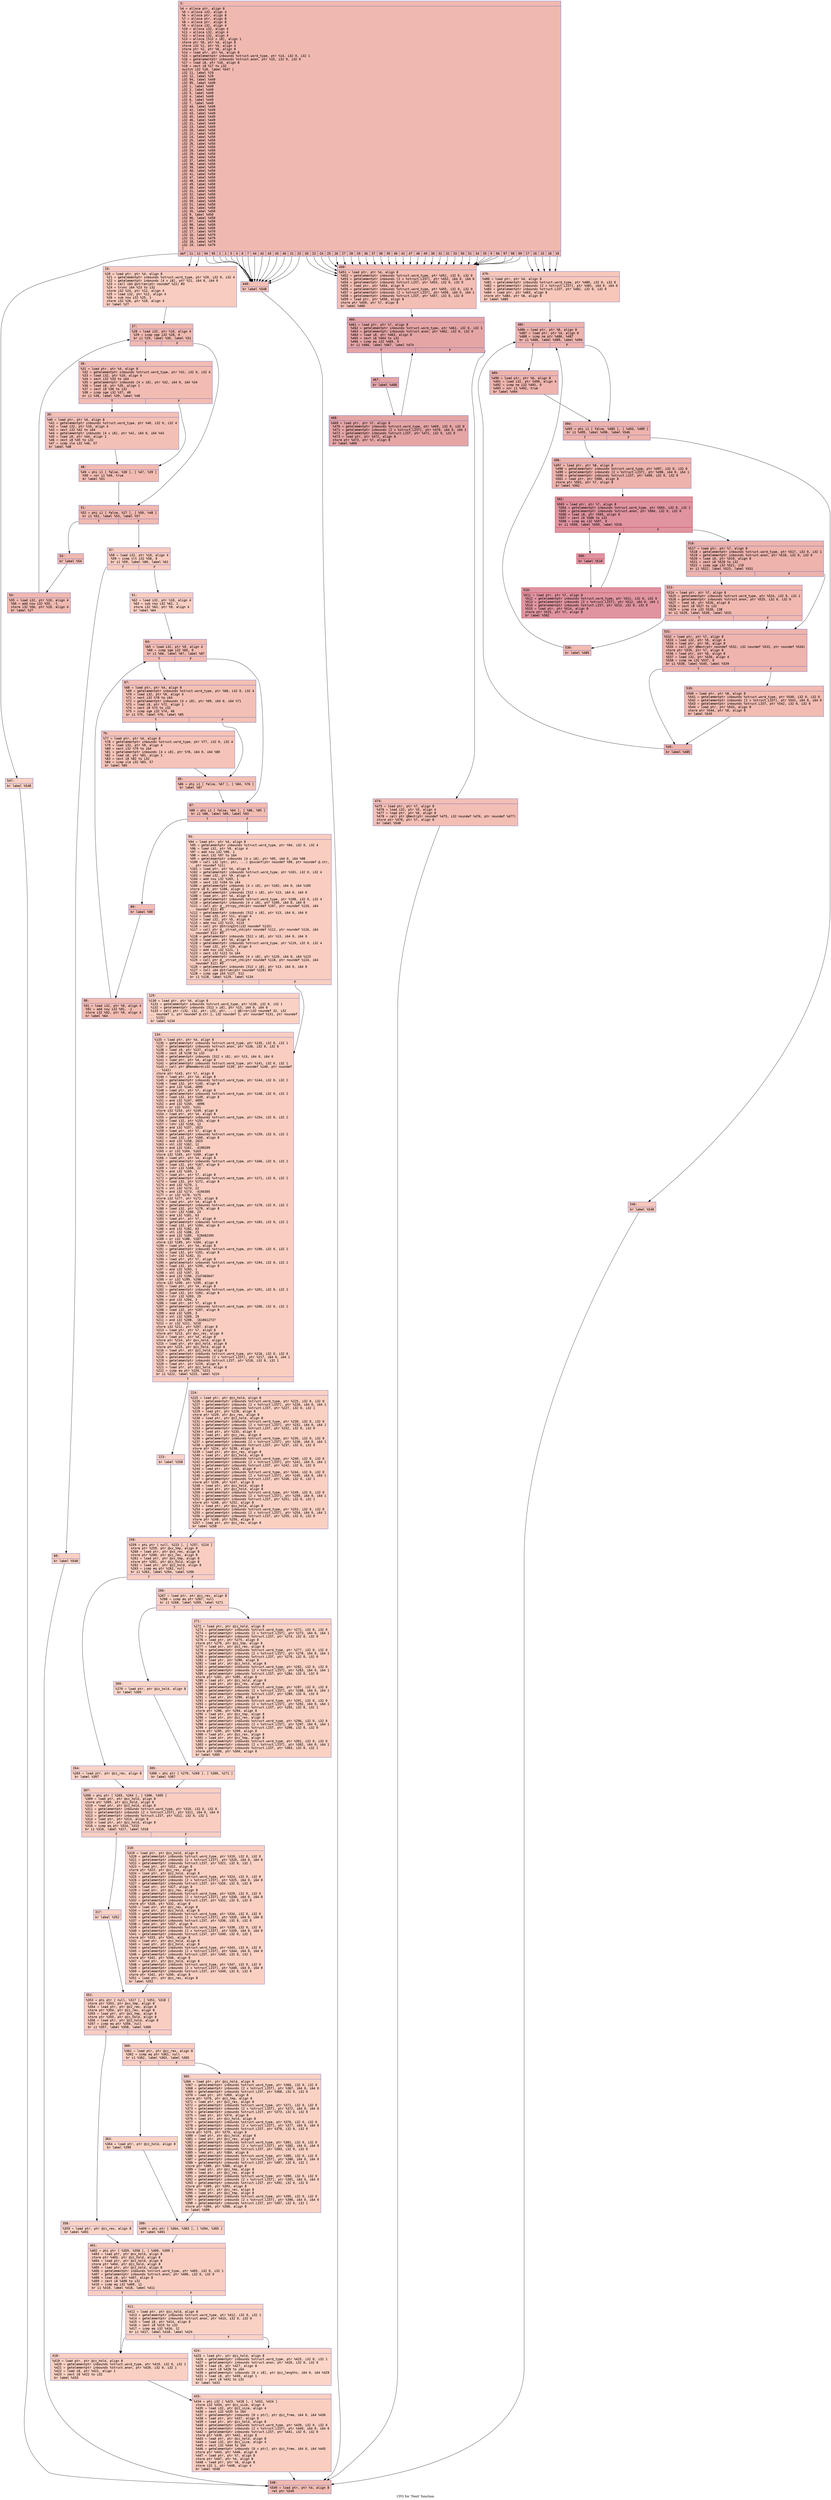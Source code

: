 digraph "CFG for 'Next' function" {
	label="CFG for 'Next' function";

	Node0x6000011000a0 [shape=record,color="#3d50c3ff", style=filled, fillcolor="#de614d70" fontname="Courier",label="{3:\l|  %4 = alloca ptr, align 8\l  %5 = alloca i32, align 4\l  %6 = alloca ptr, align 8\l  %7 = alloca ptr, align 8\l  %8 = alloca ptr, align 8\l  %9 = alloca i32, align 4\l  %10 = alloca i32, align 4\l  %11 = alloca i32, align 4\l  %12 = alloca i32, align 4\l  %13 = alloca [512 x i8], align 1\l  store ptr %0, ptr %4, align 8\l  store i32 %1, ptr %5, align 4\l  store ptr %2, ptr %6, align 8\l  %14 = load ptr, ptr %4, align 8\l  %15 = getelementptr inbounds %struct.word_type, ptr %14, i32 0, i32 1\l  %16 = getelementptr inbounds %struct.anon, ptr %15, i32 0, i32 0\l  %17 = load i8, ptr %16, align 8\l  %18 = zext i8 %17 to i32\l  switch i32 %18, label %547 [\l    i32 11, label %19\l    i32 12, label %19\l    i32 94, label %449\l    i32 95, label %449\l    i32 1, label %449\l    i32 2, label %449\l    i32 5, label %449\l    i32 4, label %449\l    i32 6, label %449\l    i32 7, label %449\l    i32 44, label %449\l    i32 42, label %449\l    i32 43, label %449\l    i32 45, label %449\l    i32 46, label %449\l    i32 21, label %449\l    i32 23, label %449\l    i32 20, label %450\l    i32 22, label %450\l    i32 24, label %450\l    i32 25, label %450\l    i32 26, label %450\l    i32 27, label %450\l    i32 28, label %450\l    i32 29, label %450\l    i32 36, label %450\l    i32 37, label %450\l    i32 38, label %450\l    i32 39, label %450\l    i32 40, label %450\l    i32 41, label %450\l    i32 47, label %450\l    i32 48, label %450\l    i32 49, label %450\l    i32 30, label %450\l    i32 31, label %450\l    i32 32, label %450\l    i32 33, label %450\l    i32 50, label %450\l    i32 51, label %450\l    i32 34, label %450\l    i32 35, label %450\l    i32 9, label %450\l    i32 96, label %450\l    i32 97, label %450\l    i32 98, label %450\l    i32 99, label %450\l    i32 17, label %479\l    i32 16, label %479\l    i32 15, label %479\l    i32 18, label %479\l    i32 19, label %479\l  ]\l|{<s0>def|<s1>11|<s2>12|<s3>94|<s4>95|<s5>1|<s6>2|<s7>5|<s8>4|<s9>6|<s10>7|<s11>44|<s12>42|<s13>43|<s14>45|<s15>46|<s16>21|<s17>23|<s18>20|<s19>22|<s20>24|<s21>25|<s22>26|<s23>27|<s24>28|<s25>29|<s26>36|<s27>37|<s28>38|<s29>39|<s30>40|<s31>41|<s32>47|<s33>48|<s34>49|<s35>30|<s36>31|<s37>32|<s38>33|<s39>50|<s40>51|<s41>34|<s42>35|<s43>9|<s44>96|<s45>97|<s46>98|<s47>99|<s48>17|<s49>16|<s50>15|<s51>18|<s52>19}}"];
	Node0x6000011000a0:s0 -> Node0x6000011014f0[tooltip="3 -> 547\nProbability 1.89%" ];
	Node0x6000011000a0:s1 -> Node0x6000011000f0[tooltip="3 -> 19\nProbability 3.77%" ];
	Node0x6000011000a0:s2 -> Node0x6000011000f0[tooltip="3 -> 19\nProbability 3.77%" ];
	Node0x6000011000a0:s3 -> Node0x600001100e60[tooltip="3 -> 449\nProbability 28.30%" ];
	Node0x6000011000a0:s4 -> Node0x600001100e60[tooltip="3 -> 449\nProbability 28.30%" ];
	Node0x6000011000a0:s5 -> Node0x600001100e60[tooltip="3 -> 449\nProbability 28.30%" ];
	Node0x6000011000a0:s6 -> Node0x600001100e60[tooltip="3 -> 449\nProbability 28.30%" ];
	Node0x6000011000a0:s7 -> Node0x600001100e60[tooltip="3 -> 449\nProbability 28.30%" ];
	Node0x6000011000a0:s8 -> Node0x600001100e60[tooltip="3 -> 449\nProbability 28.30%" ];
	Node0x6000011000a0:s9 -> Node0x600001100e60[tooltip="3 -> 449\nProbability 28.30%" ];
	Node0x6000011000a0:s10 -> Node0x600001100e60[tooltip="3 -> 449\nProbability 28.30%" ];
	Node0x6000011000a0:s11 -> Node0x600001100e60[tooltip="3 -> 449\nProbability 28.30%" ];
	Node0x6000011000a0:s12 -> Node0x600001100e60[tooltip="3 -> 449\nProbability 28.30%" ];
	Node0x6000011000a0:s13 -> Node0x600001100e60[tooltip="3 -> 449\nProbability 28.30%" ];
	Node0x6000011000a0:s14 -> Node0x600001100e60[tooltip="3 -> 449\nProbability 28.30%" ];
	Node0x6000011000a0:s15 -> Node0x600001100e60[tooltip="3 -> 449\nProbability 28.30%" ];
	Node0x6000011000a0:s16 -> Node0x600001100e60[tooltip="3 -> 449\nProbability 28.30%" ];
	Node0x6000011000a0:s17 -> Node0x600001100e60[tooltip="3 -> 449\nProbability 28.30%" ];
	Node0x6000011000a0:s18 -> Node0x600001100eb0[tooltip="3 -> 450\nProbability 56.60%" ];
	Node0x6000011000a0:s19 -> Node0x600001100eb0[tooltip="3 -> 450\nProbability 56.60%" ];
	Node0x6000011000a0:s20 -> Node0x600001100eb0[tooltip="3 -> 450\nProbability 56.60%" ];
	Node0x6000011000a0:s21 -> Node0x600001100eb0[tooltip="3 -> 450\nProbability 56.60%" ];
	Node0x6000011000a0:s22 -> Node0x600001100eb0[tooltip="3 -> 450\nProbability 56.60%" ];
	Node0x6000011000a0:s23 -> Node0x600001100eb0[tooltip="3 -> 450\nProbability 56.60%" ];
	Node0x6000011000a0:s24 -> Node0x600001100eb0[tooltip="3 -> 450\nProbability 56.60%" ];
	Node0x6000011000a0:s25 -> Node0x600001100eb0[tooltip="3 -> 450\nProbability 56.60%" ];
	Node0x6000011000a0:s26 -> Node0x600001100eb0[tooltip="3 -> 450\nProbability 56.60%" ];
	Node0x6000011000a0:s27 -> Node0x600001100eb0[tooltip="3 -> 450\nProbability 56.60%" ];
	Node0x6000011000a0:s28 -> Node0x600001100eb0[tooltip="3 -> 450\nProbability 56.60%" ];
	Node0x6000011000a0:s29 -> Node0x600001100eb0[tooltip="3 -> 450\nProbability 56.60%" ];
	Node0x6000011000a0:s30 -> Node0x600001100eb0[tooltip="3 -> 450\nProbability 56.60%" ];
	Node0x6000011000a0:s31 -> Node0x600001100eb0[tooltip="3 -> 450\nProbability 56.60%" ];
	Node0x6000011000a0:s32 -> Node0x600001100eb0[tooltip="3 -> 450\nProbability 56.60%" ];
	Node0x6000011000a0:s33 -> Node0x600001100eb0[tooltip="3 -> 450\nProbability 56.60%" ];
	Node0x6000011000a0:s34 -> Node0x600001100eb0[tooltip="3 -> 450\nProbability 56.60%" ];
	Node0x6000011000a0:s35 -> Node0x600001100eb0[tooltip="3 -> 450\nProbability 56.60%" ];
	Node0x6000011000a0:s36 -> Node0x600001100eb0[tooltip="3 -> 450\nProbability 56.60%" ];
	Node0x6000011000a0:s37 -> Node0x600001100eb0[tooltip="3 -> 450\nProbability 56.60%" ];
	Node0x6000011000a0:s38 -> Node0x600001100eb0[tooltip="3 -> 450\nProbability 56.60%" ];
	Node0x6000011000a0:s39 -> Node0x600001100eb0[tooltip="3 -> 450\nProbability 56.60%" ];
	Node0x6000011000a0:s40 -> Node0x600001100eb0[tooltip="3 -> 450\nProbability 56.60%" ];
	Node0x6000011000a0:s41 -> Node0x600001100eb0[tooltip="3 -> 450\nProbability 56.60%" ];
	Node0x6000011000a0:s42 -> Node0x600001100eb0[tooltip="3 -> 450\nProbability 56.60%" ];
	Node0x6000011000a0:s43 -> Node0x600001100eb0[tooltip="3 -> 450\nProbability 56.60%" ];
	Node0x6000011000a0:s44 -> Node0x600001100eb0[tooltip="3 -> 450\nProbability 56.60%" ];
	Node0x6000011000a0:s45 -> Node0x600001100eb0[tooltip="3 -> 450\nProbability 56.60%" ];
	Node0x6000011000a0:s46 -> Node0x600001100eb0[tooltip="3 -> 450\nProbability 56.60%" ];
	Node0x6000011000a0:s47 -> Node0x600001100eb0[tooltip="3 -> 450\nProbability 56.60%" ];
	Node0x6000011000a0:s48 -> Node0x600001101040[tooltip="3 -> 479\nProbability 9.43%" ];
	Node0x6000011000a0:s49 -> Node0x600001101040[tooltip="3 -> 479\nProbability 9.43%" ];
	Node0x6000011000a0:s50 -> Node0x600001101040[tooltip="3 -> 479\nProbability 9.43%" ];
	Node0x6000011000a0:s51 -> Node0x600001101040[tooltip="3 -> 479\nProbability 9.43%" ];
	Node0x6000011000a0:s52 -> Node0x600001101040[tooltip="3 -> 479\nProbability 9.43%" ];
	Node0x6000011000f0 [shape=record,color="#3d50c3ff", style=filled, fillcolor="#f08b6e70" fontname="Courier",label="{19:\l|  %20 = load ptr, ptr %4, align 8\l  %21 = getelementptr inbounds %struct.word_type, ptr %20, i32 0, i32 4\l  %22 = getelementptr inbounds [4 x i8], ptr %21, i64 0, i64 0\l  %23 = call i64 @strlen(ptr noundef %22) #3\l  %24 = trunc i64 %23 to i32\l  store i32 %24, ptr %12, align 4\l  %25 = load i32, ptr %12, align 4\l  %26 = sub nsw i32 %25, 1\l  store i32 %26, ptr %10, align 4\l  br label %27\l}"];
	Node0x6000011000f0 -> Node0x600001100140[tooltip="19 -> 27\nProbability 100.00%" ];
	Node0x600001100140 [shape=record,color="#3d50c3ff", style=filled, fillcolor="#de614d70" fontname="Courier",label="{27:\l|  %28 = load i32, ptr %10, align 4\l  %29 = icmp sge i32 %28, 0\l  br i1 %29, label %30, label %51\l|{<s0>T|<s1>F}}"];
	Node0x600001100140:s0 -> Node0x600001100190[tooltip="27 -> 30\nProbability 50.00%" ];
	Node0x600001100140:s1 -> Node0x600001100280[tooltip="27 -> 51\nProbability 50.00%" ];
	Node0x600001100190 [shape=record,color="#3d50c3ff", style=filled, fillcolor="#e1675170" fontname="Courier",label="{30:\l|  %31 = load ptr, ptr %4, align 8\l  %32 = getelementptr inbounds %struct.word_type, ptr %31, i32 0, i32 4\l  %33 = load i32, ptr %10, align 4\l  %34 = sext i32 %33 to i64\l  %35 = getelementptr inbounds [4 x i8], ptr %32, i64 0, i64 %34\l  %36 = load i8, ptr %35, align 1\l  %37 = zext i8 %36 to i32\l  %38 = icmp sge i32 %37, 48\l  br i1 %38, label %39, label %48\l|{<s0>T|<s1>F}}"];
	Node0x600001100190:s0 -> Node0x6000011001e0[tooltip="30 -> 39\nProbability 50.00%" ];
	Node0x600001100190:s1 -> Node0x600001100230[tooltip="30 -> 48\nProbability 50.00%" ];
	Node0x6000011001e0 [shape=record,color="#3d50c3ff", style=filled, fillcolor="#e5705870" fontname="Courier",label="{39:\l|  %40 = load ptr, ptr %4, align 8\l  %41 = getelementptr inbounds %struct.word_type, ptr %40, i32 0, i32 4\l  %42 = load i32, ptr %10, align 4\l  %43 = sext i32 %42 to i64\l  %44 = getelementptr inbounds [4 x i8], ptr %41, i64 0, i64 %43\l  %45 = load i8, ptr %44, align 1\l  %46 = zext i8 %45 to i32\l  %47 = icmp sle i32 %46, 57\l  br label %48\l}"];
	Node0x6000011001e0 -> Node0x600001100230[tooltip="39 -> 48\nProbability 100.00%" ];
	Node0x600001100230 [shape=record,color="#3d50c3ff", style=filled, fillcolor="#e1675170" fontname="Courier",label="{48:\l|  %49 = phi i1 [ false, %30 ], [ %47, %39 ]\l  %50 = xor i1 %49, true\l  br label %51\l}"];
	Node0x600001100230 -> Node0x600001100280[tooltip="48 -> 51\nProbability 100.00%" ];
	Node0x600001100280 [shape=record,color="#3d50c3ff", style=filled, fillcolor="#de614d70" fontname="Courier",label="{51:\l|  %52 = phi i1 [ false, %27 ], [ %50, %48 ]\l  br i1 %52, label %53, label %57\l|{<s0>T|<s1>F}}"];
	Node0x600001100280:s0 -> Node0x6000011002d0[tooltip="51 -> 53\nProbability 96.88%" ];
	Node0x600001100280:s1 -> Node0x600001100370[tooltip="51 -> 57\nProbability 3.12%" ];
	Node0x6000011002d0 [shape=record,color="#3d50c3ff", style=filled, fillcolor="#de614d70" fontname="Courier",label="{53:\l|  br label %54\l}"];
	Node0x6000011002d0 -> Node0x600001100320[tooltip="53 -> 54\nProbability 100.00%" ];
	Node0x600001100320 [shape=record,color="#3d50c3ff", style=filled, fillcolor="#de614d70" fontname="Courier",label="{54:\l|  %55 = load i32, ptr %10, align 4\l  %56 = add nsw i32 %55, -1\l  store i32 %56, ptr %10, align 4\l  br label %27\l}"];
	Node0x600001100320 -> Node0x600001100140[tooltip="54 -> 27\nProbability 100.00%" ];
	Node0x600001100370 [shape=record,color="#3d50c3ff", style=filled, fillcolor="#f08b6e70" fontname="Courier",label="{57:\l|  %58 = load i32, ptr %10, align 4\l  %59 = icmp slt i32 %58, 0\l  br i1 %59, label %60, label %61\l|{<s0>T|<s1>F}}"];
	Node0x600001100370:s0 -> Node0x6000011003c0[tooltip="57 -> 60\nProbability 37.50%" ];
	Node0x600001100370:s1 -> Node0x600001100410[tooltip="57 -> 61\nProbability 62.50%" ];
	Node0x6000011003c0 [shape=record,color="#3d50c3ff", style=filled, fillcolor="#f3947570" fontname="Courier",label="{60:\l|  br label %548\l}"];
	Node0x6000011003c0 -> Node0x600001101540[tooltip="60 -> 548\nProbability 100.00%" ];
	Node0x600001100410 [shape=record,color="#3d50c3ff", style=filled, fillcolor="#f2907270" fontname="Courier",label="{61:\l|  %62 = load i32, ptr %10, align 4\l  %63 = sub nsw i32 %62, 1\l  store i32 %63, ptr %9, align 4\l  br label %64\l}"];
	Node0x600001100410 -> Node0x600001100460[tooltip="61 -> 64\nProbability 100.00%" ];
	Node0x600001100460 [shape=record,color="#3d50c3ff", style=filled, fillcolor="#e1675170" fontname="Courier",label="{64:\l|  %65 = load i32, ptr %9, align 4\l  %66 = icmp sge i32 %65, 0\l  br i1 %66, label %67, label %87\l|{<s0>T|<s1>F}}"];
	Node0x600001100460:s0 -> Node0x6000011004b0[tooltip="64 -> 67\nProbability 50.00%" ];
	Node0x600001100460:s1 -> Node0x6000011005a0[tooltip="64 -> 87\nProbability 50.00%" ];
	Node0x6000011004b0 [shape=record,color="#3d50c3ff", style=filled, fillcolor="#e5705870" fontname="Courier",label="{67:\l|  %68 = load ptr, ptr %4, align 8\l  %69 = getelementptr inbounds %struct.word_type, ptr %68, i32 0, i32 4\l  %70 = load i32, ptr %9, align 4\l  %71 = sext i32 %70 to i64\l  %72 = getelementptr inbounds [4 x i8], ptr %69, i64 0, i64 %71\l  %73 = load i8, ptr %72, align 1\l  %74 = zext i8 %73 to i32\l  %75 = icmp sge i32 %74, 48\l  br i1 %75, label %76, label %85\l|{<s0>T|<s1>F}}"];
	Node0x6000011004b0:s0 -> Node0x600001100500[tooltip="67 -> 76\nProbability 50.00%" ];
	Node0x6000011004b0:s1 -> Node0x600001100550[tooltip="67 -> 85\nProbability 50.00%" ];
	Node0x600001100500 [shape=record,color="#3d50c3ff", style=filled, fillcolor="#e8765c70" fontname="Courier",label="{76:\l|  %77 = load ptr, ptr %4, align 8\l  %78 = getelementptr inbounds %struct.word_type, ptr %77, i32 0, i32 4\l  %79 = load i32, ptr %9, align 4\l  %80 = sext i32 %79 to i64\l  %81 = getelementptr inbounds [4 x i8], ptr %78, i64 0, i64 %80\l  %82 = load i8, ptr %81, align 1\l  %83 = zext i8 %82 to i32\l  %84 = icmp sle i32 %83, 57\l  br label %85\l}"];
	Node0x600001100500 -> Node0x600001100550[tooltip="76 -> 85\nProbability 100.00%" ];
	Node0x600001100550 [shape=record,color="#3d50c3ff", style=filled, fillcolor="#e5705870" fontname="Courier",label="{85:\l|  %86 = phi i1 [ false, %67 ], [ %84, %76 ]\l  br label %87\l}"];
	Node0x600001100550 -> Node0x6000011005a0[tooltip="85 -> 87\nProbability 100.00%" ];
	Node0x6000011005a0 [shape=record,color="#3d50c3ff", style=filled, fillcolor="#e1675170" fontname="Courier",label="{87:\l|  %88 = phi i1 [ false, %64 ], [ %86, %85 ]\l  br i1 %88, label %89, label %93\l|{<s0>T|<s1>F}}"];
	Node0x6000011005a0:s0 -> Node0x6000011005f0[tooltip="87 -> 89\nProbability 96.88%" ];
	Node0x6000011005a0:s1 -> Node0x600001100690[tooltip="87 -> 93\nProbability 3.12%" ];
	Node0x6000011005f0 [shape=record,color="#3d50c3ff", style=filled, fillcolor="#e1675170" fontname="Courier",label="{89:\l|  br label %90\l}"];
	Node0x6000011005f0 -> Node0x600001100640[tooltip="89 -> 90\nProbability 100.00%" ];
	Node0x600001100640 [shape=record,color="#3d50c3ff", style=filled, fillcolor="#e1675170" fontname="Courier",label="{90:\l|  %91 = load i32, ptr %9, align 4\l  %92 = add nsw i32 %91, -1\l  store i32 %92, ptr %9, align 4\l  br label %64\l}"];
	Node0x600001100640 -> Node0x600001100460[tooltip="90 -> 64\nProbability 100.00%" ];
	Node0x600001100690 [shape=record,color="#3d50c3ff", style=filled, fillcolor="#f2907270" fontname="Courier",label="{93:\l|  %94 = load ptr, ptr %4, align 8\l  %95 = getelementptr inbounds %struct.word_type, ptr %94, i32 0, i32 4\l  %96 = load i32, ptr %9, align 4\l  %97 = add nsw i32 %96, 1\l  %98 = sext i32 %97 to i64\l  %99 = getelementptr inbounds [4 x i8], ptr %95, i64 0, i64 %98\l  %100 = call i32 (ptr, ptr, ...) @sscanf(ptr noundef %99, ptr noundef @.str,\l... ptr noundef %11)\l  %101 = load ptr, ptr %4, align 8\l  %102 = getelementptr inbounds %struct.word_type, ptr %101, i32 0, i32 4\l  %103 = load i32, ptr %9, align 4\l  %104 = add nsw i32 %103, 1\l  %105 = sext i32 %104 to i64\l  %106 = getelementptr inbounds [4 x i8], ptr %102, i64 0, i64 %105\l  store i8 0, ptr %106, align 1\l  %107 = getelementptr inbounds [512 x i8], ptr %13, i64 0, i64 0\l  %108 = load ptr, ptr %4, align 8\l  %109 = getelementptr inbounds %struct.word_type, ptr %108, i32 0, i32 4\l  %110 = getelementptr inbounds [4 x i8], ptr %109, i64 0, i64 0\l  %111 = call ptr @__strcpy_chk(ptr noundef %107, ptr noundef %110, i64\l... noundef 512) #3\l  %112 = getelementptr inbounds [512 x i8], ptr %13, i64 0, i64 0\l  %113 = load i32, ptr %11, align 4\l  %114 = load i32, ptr %5, align 4\l  %115 = add nsw i32 %113, %114\l  %116 = call ptr @StringInt(i32 noundef %115)\l  %117 = call ptr @__strcat_chk(ptr noundef %112, ptr noundef %116, i64\l... noundef 512) #3\l  %118 = getelementptr inbounds [512 x i8], ptr %13, i64 0, i64 0\l  %119 = load ptr, ptr %4, align 8\l  %120 = getelementptr inbounds %struct.word_type, ptr %119, i32 0, i32 4\l  %121 = load i32, ptr %10, align 4\l  %122 = add nsw i32 %121, 1\l  %123 = sext i32 %122 to i64\l  %124 = getelementptr inbounds [4 x i8], ptr %120, i64 0, i64 %123\l  %125 = call ptr @__strcat_chk(ptr noundef %118, ptr noundef %124, i64\l... noundef 512) #3\l  %126 = getelementptr inbounds [512 x i8], ptr %13, i64 0, i64 0\l  %127 = call i64 @strlen(ptr noundef %126) #3\l  %128 = icmp uge i64 %127, 512\l  br i1 %128, label %129, label %134\l|{<s0>T|<s1>F}}"];
	Node0x600001100690:s0 -> Node0x6000011006e0[tooltip="93 -> 129\nProbability 50.00%" ];
	Node0x600001100690:s1 -> Node0x600001100730[tooltip="93 -> 134\nProbability 50.00%" ];
	Node0x6000011006e0 [shape=record,color="#3d50c3ff", style=filled, fillcolor="#f4987a70" fontname="Courier",label="{129:\l|  %130 = load ptr, ptr %4, align 8\l  %131 = getelementptr inbounds %struct.word_type, ptr %130, i32 0, i32 1\l  %132 = getelementptr inbounds [512 x i8], ptr %13, i64 0, i64 0\l  %133 = call ptr (i32, i32, ptr, i32, ptr, ...) @Error(i32 noundef 32, i32\l... noundef 1, ptr noundef @.str.1, i32 noundef 1, ptr noundef %131, ptr noundef\l... %132)\l  br label %134\l}"];
	Node0x6000011006e0 -> Node0x600001100730[tooltip="129 -> 134\nProbability 100.00%" ];
	Node0x600001100730 [shape=record,color="#3d50c3ff", style=filled, fillcolor="#f2907270" fontname="Courier",label="{134:\l|  %135 = load ptr, ptr %4, align 8\l  %136 = getelementptr inbounds %struct.word_type, ptr %135, i32 0, i32 1\l  %137 = getelementptr inbounds %struct.anon, ptr %136, i32 0, i32 0\l  %138 = load i8, ptr %137, align 8\l  %139 = zext i8 %138 to i32\l  %140 = getelementptr inbounds [512 x i8], ptr %13, i64 0, i64 0\l  %141 = load ptr, ptr %4, align 8\l  %142 = getelementptr inbounds %struct.word_type, ptr %141, i32 0, i32 1\l  %143 = call ptr @MakeWord(i32 noundef %139, ptr noundef %140, ptr noundef\l... %142)\l  store ptr %143, ptr %7, align 8\l  %144 = load ptr, ptr %4, align 8\l  %145 = getelementptr inbounds %struct.word_type, ptr %144, i32 0, i32 2\l  %146 = load i32, ptr %145, align 8\l  %147 = and i32 %146, 4095\l  %148 = load ptr, ptr %7, align 8\l  %149 = getelementptr inbounds %struct.word_type, ptr %148, i32 0, i32 2\l  %150 = load i32, ptr %149, align 8\l  %151 = and i32 %147, 4095\l  %152 = and i32 %150, -4096\l  %153 = or i32 %152, %151\l  store i32 %153, ptr %149, align 8\l  %154 = load ptr, ptr %4, align 8\l  %155 = getelementptr inbounds %struct.word_type, ptr %154, i32 0, i32 2\l  %156 = load i32, ptr %155, align 8\l  %157 = lshr i32 %156, 12\l  %158 = and i32 %157, 1023\l  %159 = load ptr, ptr %7, align 8\l  %160 = getelementptr inbounds %struct.word_type, ptr %159, i32 0, i32 2\l  %161 = load i32, ptr %160, align 8\l  %162 = and i32 %158, 1023\l  %163 = shl i32 %162, 12\l  %164 = and i32 %161, -4190209\l  %165 = or i32 %164, %163\l  store i32 %165, ptr %160, align 8\l  %166 = load ptr, ptr %4, align 8\l  %167 = getelementptr inbounds %struct.word_type, ptr %166, i32 0, i32 2\l  %168 = load i32, ptr %167, align 8\l  %169 = lshr i32 %168, 22\l  %170 = and i32 %169, 1\l  %171 = load ptr, ptr %7, align 8\l  %172 = getelementptr inbounds %struct.word_type, ptr %171, i32 0, i32 2\l  %173 = load i32, ptr %172, align 8\l  %174 = and i32 %170, 1\l  %175 = shl i32 %174, 22\l  %176 = and i32 %173, -4194305\l  %177 = or i32 %176, %175\l  store i32 %177, ptr %172, align 8\l  %178 = load ptr, ptr %4, align 8\l  %179 = getelementptr inbounds %struct.word_type, ptr %178, i32 0, i32 2\l  %180 = load i32, ptr %179, align 8\l  %181 = lshr i32 %180, 23\l  %182 = and i32 %181, 63\l  %183 = load ptr, ptr %7, align 8\l  %184 = getelementptr inbounds %struct.word_type, ptr %183, i32 0, i32 2\l  %185 = load i32, ptr %184, align 8\l  %186 = and i32 %182, 63\l  %187 = shl i32 %186, 23\l  %188 = and i32 %185, -528482305\l  %189 = or i32 %188, %187\l  store i32 %189, ptr %184, align 8\l  %190 = load ptr, ptr %4, align 8\l  %191 = getelementptr inbounds %struct.word_type, ptr %190, i32 0, i32 2\l  %192 = load i32, ptr %191, align 8\l  %193 = lshr i32 %192, 31\l  %194 = load ptr, ptr %7, align 8\l  %195 = getelementptr inbounds %struct.word_type, ptr %194, i32 0, i32 2\l  %196 = load i32, ptr %195, align 8\l  %197 = and i32 %193, 1\l  %198 = shl i32 %197, 31\l  %199 = and i32 %196, 2147483647\l  %200 = or i32 %199, %198\l  store i32 %200, ptr %195, align 8\l  %201 = load ptr, ptr %4, align 8\l  %202 = getelementptr inbounds %struct.word_type, ptr %201, i32 0, i32 2\l  %203 = load i32, ptr %202, align 8\l  %204 = lshr i32 %203, 29\l  %205 = and i32 %204, 3\l  %206 = load ptr, ptr %7, align 8\l  %207 = getelementptr inbounds %struct.word_type, ptr %206, i32 0, i32 2\l  %208 = load i32, ptr %207, align 8\l  %209 = and i32 %205, 3\l  %210 = shl i32 %209, 29\l  %211 = and i32 %208, -1610612737\l  %212 = or i32 %211, %210\l  store i32 %212, ptr %207, align 8\l  %213 = load ptr, ptr %7, align 8\l  store ptr %213, ptr @xx_res, align 8\l  %214 = load ptr, ptr %4, align 8\l  store ptr %214, ptr @xx_hold, align 8\l  %215 = load ptr, ptr @xx_hold, align 8\l  store ptr %215, ptr @zz_hold, align 8\l  %216 = load ptr, ptr @zz_hold, align 8\l  %217 = getelementptr inbounds %struct.word_type, ptr %216, i32 0, i32 0\l  %218 = getelementptr inbounds [2 x %struct.LIST], ptr %217, i64 0, i64 1\l  %219 = getelementptr inbounds %struct.LIST, ptr %218, i32 0, i32 1\l  %220 = load ptr, ptr %219, align 8\l  %221 = load ptr, ptr @zz_hold, align 8\l  %222 = icmp eq ptr %220, %221\l  br i1 %222, label %223, label %224\l|{<s0>T|<s1>F}}"];
	Node0x600001100730:s0 -> Node0x600001100780[tooltip="134 -> 223\nProbability 37.50%" ];
	Node0x600001100730:s1 -> Node0x6000011007d0[tooltip="134 -> 224\nProbability 62.50%" ];
	Node0x600001100780 [shape=record,color="#3d50c3ff", style=filled, fillcolor="#f59c7d70" fontname="Courier",label="{223:\l|  br label %258\l}"];
	Node0x600001100780 -> Node0x600001100820[tooltip="223 -> 258\nProbability 100.00%" ];
	Node0x6000011007d0 [shape=record,color="#3d50c3ff", style=filled, fillcolor="#f3947570" fontname="Courier",label="{224:\l|  %225 = load ptr, ptr @zz_hold, align 8\l  %226 = getelementptr inbounds %struct.word_type, ptr %225, i32 0, i32 0\l  %227 = getelementptr inbounds [2 x %struct.LIST], ptr %226, i64 0, i64 1\l  %228 = getelementptr inbounds %struct.LIST, ptr %227, i32 0, i32 1\l  %229 = load ptr, ptr %228, align 8\l  store ptr %229, ptr @zz_res, align 8\l  %230 = load ptr, ptr @zz_hold, align 8\l  %231 = getelementptr inbounds %struct.word_type, ptr %230, i32 0, i32 0\l  %232 = getelementptr inbounds [2 x %struct.LIST], ptr %231, i64 0, i64 1\l  %233 = getelementptr inbounds %struct.LIST, ptr %232, i32 0, i32 0\l  %234 = load ptr, ptr %233, align 8\l  %235 = load ptr, ptr @zz_res, align 8\l  %236 = getelementptr inbounds %struct.word_type, ptr %235, i32 0, i32 0\l  %237 = getelementptr inbounds [2 x %struct.LIST], ptr %236, i64 0, i64 1\l  %238 = getelementptr inbounds %struct.LIST, ptr %237, i32 0, i32 0\l  store ptr %234, ptr %238, align 8\l  %239 = load ptr, ptr @zz_res, align 8\l  %240 = load ptr, ptr @zz_hold, align 8\l  %241 = getelementptr inbounds %struct.word_type, ptr %240, i32 0, i32 0\l  %242 = getelementptr inbounds [2 x %struct.LIST], ptr %241, i64 0, i64 1\l  %243 = getelementptr inbounds %struct.LIST, ptr %242, i32 0, i32 0\l  %244 = load ptr, ptr %243, align 8\l  %245 = getelementptr inbounds %struct.word_type, ptr %244, i32 0, i32 0\l  %246 = getelementptr inbounds [2 x %struct.LIST], ptr %245, i64 0, i64 1\l  %247 = getelementptr inbounds %struct.LIST, ptr %246, i32 0, i32 1\l  store ptr %239, ptr %247, align 8\l  %248 = load ptr, ptr @zz_hold, align 8\l  %249 = load ptr, ptr @zz_hold, align 8\l  %250 = getelementptr inbounds %struct.word_type, ptr %249, i32 0, i32 0\l  %251 = getelementptr inbounds [2 x %struct.LIST], ptr %250, i64 0, i64 1\l  %252 = getelementptr inbounds %struct.LIST, ptr %251, i32 0, i32 1\l  store ptr %248, ptr %252, align 8\l  %253 = load ptr, ptr @zz_hold, align 8\l  %254 = getelementptr inbounds %struct.word_type, ptr %253, i32 0, i32 0\l  %255 = getelementptr inbounds [2 x %struct.LIST], ptr %254, i64 0, i64 1\l  %256 = getelementptr inbounds %struct.LIST, ptr %255, i32 0, i32 0\l  store ptr %248, ptr %256, align 8\l  %257 = load ptr, ptr @zz_res, align 8\l  br label %258\l}"];
	Node0x6000011007d0 -> Node0x600001100820[tooltip="224 -> 258\nProbability 100.00%" ];
	Node0x600001100820 [shape=record,color="#3d50c3ff", style=filled, fillcolor="#f2907270" fontname="Courier",label="{258:\l|  %259 = phi ptr [ null, %223 ], [ %257, %224 ]\l  store ptr %259, ptr @xx_tmp, align 8\l  %260 = load ptr, ptr @xx_res, align 8\l  store ptr %260, ptr @zz_res, align 8\l  %261 = load ptr, ptr @xx_tmp, align 8\l  store ptr %261, ptr @zz_hold, align 8\l  %262 = load ptr, ptr @zz_hold, align 8\l  %263 = icmp eq ptr %262, null\l  br i1 %263, label %264, label %266\l|{<s0>T|<s1>F}}"];
	Node0x600001100820:s0 -> Node0x600001100870[tooltip="258 -> 264\nProbability 37.50%" ];
	Node0x600001100820:s1 -> Node0x6000011008c0[tooltip="258 -> 266\nProbability 62.50%" ];
	Node0x600001100870 [shape=record,color="#3d50c3ff", style=filled, fillcolor="#f59c7d70" fontname="Courier",label="{264:\l|  %265 = load ptr, ptr @zz_res, align 8\l  br label %307\l}"];
	Node0x600001100870 -> Node0x600001100a00[tooltip="264 -> 307\nProbability 100.00%" ];
	Node0x6000011008c0 [shape=record,color="#3d50c3ff", style=filled, fillcolor="#f3947570" fontname="Courier",label="{266:\l|  %267 = load ptr, ptr @zz_res, align 8\l  %268 = icmp eq ptr %267, null\l  br i1 %268, label %269, label %271\l|{<s0>T|<s1>F}}"];
	Node0x6000011008c0:s0 -> Node0x600001100910[tooltip="266 -> 269\nProbability 37.50%" ];
	Node0x6000011008c0:s1 -> Node0x600001100960[tooltip="266 -> 271\nProbability 62.50%" ];
	Node0x600001100910 [shape=record,color="#3d50c3ff", style=filled, fillcolor="#f5a08170" fontname="Courier",label="{269:\l|  %270 = load ptr, ptr @zz_hold, align 8\l  br label %305\l}"];
	Node0x600001100910 -> Node0x6000011009b0[tooltip="269 -> 305\nProbability 100.00%" ];
	Node0x600001100960 [shape=record,color="#3d50c3ff", style=filled, fillcolor="#f4987a70" fontname="Courier",label="{271:\l|  %272 = load ptr, ptr @zz_hold, align 8\l  %273 = getelementptr inbounds %struct.word_type, ptr %272, i32 0, i32 0\l  %274 = getelementptr inbounds [2 x %struct.LIST], ptr %273, i64 0, i64 1\l  %275 = getelementptr inbounds %struct.LIST, ptr %274, i32 0, i32 0\l  %276 = load ptr, ptr %275, align 8\l  store ptr %276, ptr @zz_tmp, align 8\l  %277 = load ptr, ptr @zz_res, align 8\l  %278 = getelementptr inbounds %struct.word_type, ptr %277, i32 0, i32 0\l  %279 = getelementptr inbounds [2 x %struct.LIST], ptr %278, i64 0, i64 1\l  %280 = getelementptr inbounds %struct.LIST, ptr %279, i32 0, i32 0\l  %281 = load ptr, ptr %280, align 8\l  %282 = load ptr, ptr @zz_hold, align 8\l  %283 = getelementptr inbounds %struct.word_type, ptr %282, i32 0, i32 0\l  %284 = getelementptr inbounds [2 x %struct.LIST], ptr %283, i64 0, i64 1\l  %285 = getelementptr inbounds %struct.LIST, ptr %284, i32 0, i32 0\l  store ptr %281, ptr %285, align 8\l  %286 = load ptr, ptr @zz_hold, align 8\l  %287 = load ptr, ptr @zz_res, align 8\l  %288 = getelementptr inbounds %struct.word_type, ptr %287, i32 0, i32 0\l  %289 = getelementptr inbounds [2 x %struct.LIST], ptr %288, i64 0, i64 1\l  %290 = getelementptr inbounds %struct.LIST, ptr %289, i32 0, i32 0\l  %291 = load ptr, ptr %290, align 8\l  %292 = getelementptr inbounds %struct.word_type, ptr %291, i32 0, i32 0\l  %293 = getelementptr inbounds [2 x %struct.LIST], ptr %292, i64 0, i64 1\l  %294 = getelementptr inbounds %struct.LIST, ptr %293, i32 0, i32 1\l  store ptr %286, ptr %294, align 8\l  %295 = load ptr, ptr @zz_tmp, align 8\l  %296 = load ptr, ptr @zz_res, align 8\l  %297 = getelementptr inbounds %struct.word_type, ptr %296, i32 0, i32 0\l  %298 = getelementptr inbounds [2 x %struct.LIST], ptr %297, i64 0, i64 1\l  %299 = getelementptr inbounds %struct.LIST, ptr %298, i32 0, i32 0\l  store ptr %295, ptr %299, align 8\l  %300 = load ptr, ptr @zz_res, align 8\l  %301 = load ptr, ptr @zz_tmp, align 8\l  %302 = getelementptr inbounds %struct.word_type, ptr %301, i32 0, i32 0\l  %303 = getelementptr inbounds [2 x %struct.LIST], ptr %302, i64 0, i64 1\l  %304 = getelementptr inbounds %struct.LIST, ptr %303, i32 0, i32 1\l  store ptr %300, ptr %304, align 8\l  br label %305\l}"];
	Node0x600001100960 -> Node0x6000011009b0[tooltip="271 -> 305\nProbability 100.00%" ];
	Node0x6000011009b0 [shape=record,color="#3d50c3ff", style=filled, fillcolor="#f3947570" fontname="Courier",label="{305:\l|  %306 = phi ptr [ %270, %269 ], [ %300, %271 ]\l  br label %307\l}"];
	Node0x6000011009b0 -> Node0x600001100a00[tooltip="305 -> 307\nProbability 100.00%" ];
	Node0x600001100a00 [shape=record,color="#3d50c3ff", style=filled, fillcolor="#f2907270" fontname="Courier",label="{307:\l|  %308 = phi ptr [ %265, %264 ], [ %306, %305 ]\l  %309 = load ptr, ptr @xx_hold, align 8\l  store ptr %309, ptr @zz_hold, align 8\l  %310 = load ptr, ptr @zz_hold, align 8\l  %311 = getelementptr inbounds %struct.word_type, ptr %310, i32 0, i32 0\l  %312 = getelementptr inbounds [2 x %struct.LIST], ptr %311, i64 0, i64 0\l  %313 = getelementptr inbounds %struct.LIST, ptr %312, i32 0, i32 1\l  %314 = load ptr, ptr %313, align 8\l  %315 = load ptr, ptr @zz_hold, align 8\l  %316 = icmp eq ptr %314, %315\l  br i1 %316, label %317, label %318\l|{<s0>T|<s1>F}}"];
	Node0x600001100a00:s0 -> Node0x600001100a50[tooltip="307 -> 317\nProbability 37.50%" ];
	Node0x600001100a00:s1 -> Node0x600001100aa0[tooltip="307 -> 318\nProbability 62.50%" ];
	Node0x600001100a50 [shape=record,color="#3d50c3ff", style=filled, fillcolor="#f59c7d70" fontname="Courier",label="{317:\l|  br label %352\l}"];
	Node0x600001100a50 -> Node0x600001100af0[tooltip="317 -> 352\nProbability 100.00%" ];
	Node0x600001100aa0 [shape=record,color="#3d50c3ff", style=filled, fillcolor="#f3947570" fontname="Courier",label="{318:\l|  %319 = load ptr, ptr @zz_hold, align 8\l  %320 = getelementptr inbounds %struct.word_type, ptr %319, i32 0, i32 0\l  %321 = getelementptr inbounds [2 x %struct.LIST], ptr %320, i64 0, i64 0\l  %322 = getelementptr inbounds %struct.LIST, ptr %321, i32 0, i32 1\l  %323 = load ptr, ptr %322, align 8\l  store ptr %323, ptr @zz_res, align 8\l  %324 = load ptr, ptr @zz_hold, align 8\l  %325 = getelementptr inbounds %struct.word_type, ptr %324, i32 0, i32 0\l  %326 = getelementptr inbounds [2 x %struct.LIST], ptr %325, i64 0, i64 0\l  %327 = getelementptr inbounds %struct.LIST, ptr %326, i32 0, i32 0\l  %328 = load ptr, ptr %327, align 8\l  %329 = load ptr, ptr @zz_res, align 8\l  %330 = getelementptr inbounds %struct.word_type, ptr %329, i32 0, i32 0\l  %331 = getelementptr inbounds [2 x %struct.LIST], ptr %330, i64 0, i64 0\l  %332 = getelementptr inbounds %struct.LIST, ptr %331, i32 0, i32 0\l  store ptr %328, ptr %332, align 8\l  %333 = load ptr, ptr @zz_res, align 8\l  %334 = load ptr, ptr @zz_hold, align 8\l  %335 = getelementptr inbounds %struct.word_type, ptr %334, i32 0, i32 0\l  %336 = getelementptr inbounds [2 x %struct.LIST], ptr %335, i64 0, i64 0\l  %337 = getelementptr inbounds %struct.LIST, ptr %336, i32 0, i32 0\l  %338 = load ptr, ptr %337, align 8\l  %339 = getelementptr inbounds %struct.word_type, ptr %338, i32 0, i32 0\l  %340 = getelementptr inbounds [2 x %struct.LIST], ptr %339, i64 0, i64 0\l  %341 = getelementptr inbounds %struct.LIST, ptr %340, i32 0, i32 1\l  store ptr %333, ptr %341, align 8\l  %342 = load ptr, ptr @zz_hold, align 8\l  %343 = load ptr, ptr @zz_hold, align 8\l  %344 = getelementptr inbounds %struct.word_type, ptr %343, i32 0, i32 0\l  %345 = getelementptr inbounds [2 x %struct.LIST], ptr %344, i64 0, i64 0\l  %346 = getelementptr inbounds %struct.LIST, ptr %345, i32 0, i32 1\l  store ptr %342, ptr %346, align 8\l  %347 = load ptr, ptr @zz_hold, align 8\l  %348 = getelementptr inbounds %struct.word_type, ptr %347, i32 0, i32 0\l  %349 = getelementptr inbounds [2 x %struct.LIST], ptr %348, i64 0, i64 0\l  %350 = getelementptr inbounds %struct.LIST, ptr %349, i32 0, i32 0\l  store ptr %342, ptr %350, align 8\l  %351 = load ptr, ptr @zz_res, align 8\l  br label %352\l}"];
	Node0x600001100aa0 -> Node0x600001100af0[tooltip="318 -> 352\nProbability 100.00%" ];
	Node0x600001100af0 [shape=record,color="#3d50c3ff", style=filled, fillcolor="#f2907270" fontname="Courier",label="{352:\l|  %353 = phi ptr [ null, %317 ], [ %351, %318 ]\l  store ptr %353, ptr @xx_tmp, align 8\l  %354 = load ptr, ptr @xx_res, align 8\l  store ptr %354, ptr @zz_res, align 8\l  %355 = load ptr, ptr @xx_tmp, align 8\l  store ptr %355, ptr @zz_hold, align 8\l  %356 = load ptr, ptr @zz_hold, align 8\l  %357 = icmp eq ptr %356, null\l  br i1 %357, label %358, label %360\l|{<s0>T|<s1>F}}"];
	Node0x600001100af0:s0 -> Node0x600001100b40[tooltip="352 -> 358\nProbability 37.50%" ];
	Node0x600001100af0:s1 -> Node0x600001100b90[tooltip="352 -> 360\nProbability 62.50%" ];
	Node0x600001100b40 [shape=record,color="#3d50c3ff", style=filled, fillcolor="#f59c7d70" fontname="Courier",label="{358:\l|  %359 = load ptr, ptr @zz_res, align 8\l  br label %401\l}"];
	Node0x600001100b40 -> Node0x600001100cd0[tooltip="358 -> 401\nProbability 100.00%" ];
	Node0x600001100b90 [shape=record,color="#3d50c3ff", style=filled, fillcolor="#f3947570" fontname="Courier",label="{360:\l|  %361 = load ptr, ptr @zz_res, align 8\l  %362 = icmp eq ptr %361, null\l  br i1 %362, label %363, label %365\l|{<s0>T|<s1>F}}"];
	Node0x600001100b90:s0 -> Node0x600001100be0[tooltip="360 -> 363\nProbability 37.50%" ];
	Node0x600001100b90:s1 -> Node0x600001100c30[tooltip="360 -> 365\nProbability 62.50%" ];
	Node0x600001100be0 [shape=record,color="#3d50c3ff", style=filled, fillcolor="#f5a08170" fontname="Courier",label="{363:\l|  %364 = load ptr, ptr @zz_hold, align 8\l  br label %399\l}"];
	Node0x600001100be0 -> Node0x600001100c80[tooltip="363 -> 399\nProbability 100.00%" ];
	Node0x600001100c30 [shape=record,color="#3d50c3ff", style=filled, fillcolor="#f4987a70" fontname="Courier",label="{365:\l|  %366 = load ptr, ptr @zz_hold, align 8\l  %367 = getelementptr inbounds %struct.word_type, ptr %366, i32 0, i32 0\l  %368 = getelementptr inbounds [2 x %struct.LIST], ptr %367, i64 0, i64 0\l  %369 = getelementptr inbounds %struct.LIST, ptr %368, i32 0, i32 0\l  %370 = load ptr, ptr %369, align 8\l  store ptr %370, ptr @zz_tmp, align 8\l  %371 = load ptr, ptr @zz_res, align 8\l  %372 = getelementptr inbounds %struct.word_type, ptr %371, i32 0, i32 0\l  %373 = getelementptr inbounds [2 x %struct.LIST], ptr %372, i64 0, i64 0\l  %374 = getelementptr inbounds %struct.LIST, ptr %373, i32 0, i32 0\l  %375 = load ptr, ptr %374, align 8\l  %376 = load ptr, ptr @zz_hold, align 8\l  %377 = getelementptr inbounds %struct.word_type, ptr %376, i32 0, i32 0\l  %378 = getelementptr inbounds [2 x %struct.LIST], ptr %377, i64 0, i64 0\l  %379 = getelementptr inbounds %struct.LIST, ptr %378, i32 0, i32 0\l  store ptr %375, ptr %379, align 8\l  %380 = load ptr, ptr @zz_hold, align 8\l  %381 = load ptr, ptr @zz_res, align 8\l  %382 = getelementptr inbounds %struct.word_type, ptr %381, i32 0, i32 0\l  %383 = getelementptr inbounds [2 x %struct.LIST], ptr %382, i64 0, i64 0\l  %384 = getelementptr inbounds %struct.LIST, ptr %383, i32 0, i32 0\l  %385 = load ptr, ptr %384, align 8\l  %386 = getelementptr inbounds %struct.word_type, ptr %385, i32 0, i32 0\l  %387 = getelementptr inbounds [2 x %struct.LIST], ptr %386, i64 0, i64 0\l  %388 = getelementptr inbounds %struct.LIST, ptr %387, i32 0, i32 1\l  store ptr %380, ptr %388, align 8\l  %389 = load ptr, ptr @zz_tmp, align 8\l  %390 = load ptr, ptr @zz_res, align 8\l  %391 = getelementptr inbounds %struct.word_type, ptr %390, i32 0, i32 0\l  %392 = getelementptr inbounds [2 x %struct.LIST], ptr %391, i64 0, i64 0\l  %393 = getelementptr inbounds %struct.LIST, ptr %392, i32 0, i32 0\l  store ptr %389, ptr %393, align 8\l  %394 = load ptr, ptr @zz_res, align 8\l  %395 = load ptr, ptr @zz_tmp, align 8\l  %396 = getelementptr inbounds %struct.word_type, ptr %395, i32 0, i32 0\l  %397 = getelementptr inbounds [2 x %struct.LIST], ptr %396, i64 0, i64 0\l  %398 = getelementptr inbounds %struct.LIST, ptr %397, i32 0, i32 1\l  store ptr %394, ptr %398, align 8\l  br label %399\l}"];
	Node0x600001100c30 -> Node0x600001100c80[tooltip="365 -> 399\nProbability 100.00%" ];
	Node0x600001100c80 [shape=record,color="#3d50c3ff", style=filled, fillcolor="#f3947570" fontname="Courier",label="{399:\l|  %400 = phi ptr [ %364, %363 ], [ %394, %365 ]\l  br label %401\l}"];
	Node0x600001100c80 -> Node0x600001100cd0[tooltip="399 -> 401\nProbability 100.00%" ];
	Node0x600001100cd0 [shape=record,color="#3d50c3ff", style=filled, fillcolor="#f2907270" fontname="Courier",label="{401:\l|  %402 = phi ptr [ %359, %358 ], [ %400, %399 ]\l  %403 = load ptr, ptr @xx_hold, align 8\l  store ptr %403, ptr @zz_hold, align 8\l  %404 = load ptr, ptr @zz_hold, align 8\l  store ptr %404, ptr @zz_hold, align 8\l  %405 = load ptr, ptr @zz_hold, align 8\l  %406 = getelementptr inbounds %struct.word_type, ptr %405, i32 0, i32 1\l  %407 = getelementptr inbounds %struct.anon, ptr %406, i32 0, i32 0\l  %408 = load i8, ptr %407, align 8\l  %409 = zext i8 %408 to i32\l  %410 = icmp eq i32 %409, 11\l  br i1 %410, label %418, label %411\l|{<s0>T|<s1>F}}"];
	Node0x600001100cd0:s0 -> Node0x600001100d70[tooltip="401 -> 418\nProbability 50.00%" ];
	Node0x600001100cd0:s1 -> Node0x600001100d20[tooltip="401 -> 411\nProbability 50.00%" ];
	Node0x600001100d20 [shape=record,color="#3d50c3ff", style=filled, fillcolor="#f4987a70" fontname="Courier",label="{411:\l|  %412 = load ptr, ptr @zz_hold, align 8\l  %413 = getelementptr inbounds %struct.word_type, ptr %412, i32 0, i32 1\l  %414 = getelementptr inbounds %struct.anon, ptr %413, i32 0, i32 0\l  %415 = load i8, ptr %414, align 8\l  %416 = zext i8 %415 to i32\l  %417 = icmp eq i32 %416, 12\l  br i1 %417, label %418, label %424\l|{<s0>T|<s1>F}}"];
	Node0x600001100d20:s0 -> Node0x600001100d70[tooltip="411 -> 418\nProbability 50.00%" ];
	Node0x600001100d20:s1 -> Node0x600001100dc0[tooltip="411 -> 424\nProbability 50.00%" ];
	Node0x600001100d70 [shape=record,color="#3d50c3ff", style=filled, fillcolor="#f3947570" fontname="Courier",label="{418:\l|  %419 = load ptr, ptr @zz_hold, align 8\l  %420 = getelementptr inbounds %struct.word_type, ptr %419, i32 0, i32 1\l  %421 = getelementptr inbounds %struct.anon, ptr %420, i32 0, i32 1\l  %422 = load i8, ptr %421, align 1\l  %423 = zext i8 %422 to i32\l  br label %433\l}"];
	Node0x600001100d70 -> Node0x600001100e10[tooltip="418 -> 433\nProbability 100.00%" ];
	Node0x600001100dc0 [shape=record,color="#3d50c3ff", style=filled, fillcolor="#f5a08170" fontname="Courier",label="{424:\l|  %425 = load ptr, ptr @zz_hold, align 8\l  %426 = getelementptr inbounds %struct.word_type, ptr %425, i32 0, i32 1\l  %427 = getelementptr inbounds %struct.anon, ptr %426, i32 0, i32 0\l  %428 = load i8, ptr %427, align 8\l  %429 = zext i8 %428 to i64\l  %430 = getelementptr inbounds [0 x i8], ptr @zz_lengths, i64 0, i64 %429\l  %431 = load i8, ptr %430, align 1\l  %432 = zext i8 %431 to i32\l  br label %433\l}"];
	Node0x600001100dc0 -> Node0x600001100e10[tooltip="424 -> 433\nProbability 100.00%" ];
	Node0x600001100e10 [shape=record,color="#3d50c3ff", style=filled, fillcolor="#f2907270" fontname="Courier",label="{433:\l|  %434 = phi i32 [ %423, %418 ], [ %432, %424 ]\l  store i32 %434, ptr @zz_size, align 4\l  %435 = load i32, ptr @zz_size, align 4\l  %436 = sext i32 %435 to i64\l  %437 = getelementptr inbounds [0 x ptr], ptr @zz_free, i64 0, i64 %436\l  %438 = load ptr, ptr %437, align 8\l  %439 = load ptr, ptr @zz_hold, align 8\l  %440 = getelementptr inbounds %struct.word_type, ptr %439, i32 0, i32 0\l  %441 = getelementptr inbounds [2 x %struct.LIST], ptr %440, i64 0, i64 0\l  %442 = getelementptr inbounds %struct.LIST, ptr %441, i32 0, i32 0\l  store ptr %438, ptr %442, align 8\l  %443 = load ptr, ptr @zz_hold, align 8\l  %444 = load i32, ptr @zz_size, align 4\l  %445 = sext i32 %444 to i64\l  %446 = getelementptr inbounds [0 x ptr], ptr @zz_free, i64 0, i64 %445\l  store ptr %443, ptr %446, align 8\l  %447 = load ptr, ptr %7, align 8\l  store ptr %447, ptr %4, align 8\l  %448 = load ptr, ptr %6, align 8\l  store i32 1, ptr %448, align 4\l  br label %548\l}"];
	Node0x600001100e10 -> Node0x600001101540[tooltip="433 -> 548\nProbability 100.00%" ];
	Node0x600001100e60 [shape=record,color="#3d50c3ff", style=filled, fillcolor="#e5705870" fontname="Courier",label="{449:\l|  br label %548\l}"];
	Node0x600001100e60 -> Node0x600001101540[tooltip="449 -> 548\nProbability 100.00%" ];
	Node0x600001100eb0 [shape=record,color="#3d50c3ff", style=filled, fillcolor="#e36c5570" fontname="Courier",label="{450:\l|  %451 = load ptr, ptr %4, align 8\l  %452 = getelementptr inbounds %struct.word_type, ptr %451, i32 0, i32 0\l  %453 = getelementptr inbounds [2 x %struct.LIST], ptr %452, i64 0, i64 0\l  %454 = getelementptr inbounds %struct.LIST, ptr %453, i32 0, i32 0\l  %455 = load ptr, ptr %454, align 8\l  %456 = getelementptr inbounds %struct.word_type, ptr %455, i32 0, i32 0\l  %457 = getelementptr inbounds [2 x %struct.LIST], ptr %456, i64 0, i64 1\l  %458 = getelementptr inbounds %struct.LIST, ptr %457, i32 0, i32 0\l  %459 = load ptr, ptr %458, align 8\l  store ptr %459, ptr %7, align 8\l  br label %460\l}"];
	Node0x600001100eb0 -> Node0x600001100f00[tooltip="450 -> 460\nProbability 100.00%" ];
	Node0x600001100f00 [shape=record,color="#3d50c3ff", style=filled, fillcolor="#c5333470" fontname="Courier",label="{460:\l|  %461 = load ptr, ptr %7, align 8\l  %462 = getelementptr inbounds %struct.word_type, ptr %461, i32 0, i32 1\l  %463 = getelementptr inbounds %struct.anon, ptr %462, i32 0, i32 0\l  %464 = load i8, ptr %463, align 8\l  %465 = zext i8 %464 to i32\l  %466 = icmp eq i32 %465, 0\l  br i1 %466, label %467, label %474\l|{<s0>T|<s1>F}}"];
	Node0x600001100f00:s0 -> Node0x600001100f50[tooltip="460 -> 467\nProbability 96.88%" ];
	Node0x600001100f00:s1 -> Node0x600001100ff0[tooltip="460 -> 474\nProbability 3.12%" ];
	Node0x600001100f50 [shape=record,color="#3d50c3ff", style=filled, fillcolor="#c5333470" fontname="Courier",label="{467:\l|  br label %468\l}"];
	Node0x600001100f50 -> Node0x600001100fa0[tooltip="467 -> 468\nProbability 100.00%" ];
	Node0x600001100fa0 [shape=record,color="#3d50c3ff", style=filled, fillcolor="#c5333470" fontname="Courier",label="{468:\l|  %469 = load ptr, ptr %7, align 8\l  %470 = getelementptr inbounds %struct.word_type, ptr %469, i32 0, i32 0\l  %471 = getelementptr inbounds [2 x %struct.LIST], ptr %470, i64 0, i64 1\l  %472 = getelementptr inbounds %struct.LIST, ptr %471, i32 0, i32 0\l  %473 = load ptr, ptr %472, align 8\l  store ptr %473, ptr %7, align 8\l  br label %460\l}"];
	Node0x600001100fa0 -> Node0x600001100f00[tooltip="468 -> 460\nProbability 100.00%" ];
	Node0x600001100ff0 [shape=record,color="#3d50c3ff", style=filled, fillcolor="#e36c5570" fontname="Courier",label="{474:\l|  %475 = load ptr, ptr %7, align 8\l  %476 = load i32, ptr %5, align 4\l  %477 = load ptr, ptr %6, align 8\l  %478 = call ptr @Next(ptr noundef %475, i32 noundef %476, ptr noundef %477)\l  store ptr %478, ptr %7, align 8\l  br label %548\l}"];
	Node0x600001100ff0 -> Node0x600001101540[tooltip="474 -> 548\nProbability 100.00%" ];
	Node0x600001101040 [shape=record,color="#3d50c3ff", style=filled, fillcolor="#ec7f6370" fontname="Courier",label="{479:\l|  %480 = load ptr, ptr %4, align 8\l  %481 = getelementptr inbounds %struct.word_type, ptr %480, i32 0, i32 0\l  %482 = getelementptr inbounds [2 x %struct.LIST], ptr %481, i64 0, i64 0\l  %483 = getelementptr inbounds %struct.LIST, ptr %482, i32 0, i32 0\l  %484 = load ptr, ptr %483, align 8\l  store ptr %484, ptr %8, align 8\l  br label %485\l}"];
	Node0x600001101040 -> Node0x600001101090[tooltip="479 -> 485\nProbability 100.00%" ];
	Node0x600001101090 [shape=record,color="#3d50c3ff", style=filled, fillcolor="#d6524470" fontname="Courier",label="{485:\l|  %486 = load ptr, ptr %8, align 8\l  %487 = load ptr, ptr %4, align 8\l  %488 = icmp ne ptr %486, %487\l  br i1 %488, label %489, label %494\l|{<s0>T|<s1>F}}"];
	Node0x600001101090:s0 -> Node0x6000011010e0[tooltip="485 -> 489\nProbability 62.50%" ];
	Node0x600001101090:s1 -> Node0x600001101130[tooltip="485 -> 494\nProbability 37.50%" ];
	Node0x6000011010e0 [shape=record,color="#3d50c3ff", style=filled, fillcolor="#d8564670" fontname="Courier",label="{489:\l|  %490 = load ptr, ptr %6, align 8\l  %491 = load i32, ptr %490, align 4\l  %492 = icmp ne i32 %491, 0\l  %493 = xor i1 %492, true\l  br label %494\l}"];
	Node0x6000011010e0 -> Node0x600001101130[tooltip="489 -> 494\nProbability 100.00%" ];
	Node0x600001101130 [shape=record,color="#3d50c3ff", style=filled, fillcolor="#d6524470" fontname="Courier",label="{494:\l|  %495 = phi i1 [ false, %485 ], [ %493, %489 ]\l  br i1 %495, label %496, label %546\l|{<s0>T|<s1>F}}"];
	Node0x600001101130:s0 -> Node0x600001101180[tooltip="494 -> 496\nProbability 96.88%" ];
	Node0x600001101130:s1 -> Node0x6000011014a0[tooltip="494 -> 546\nProbability 3.12%" ];
	Node0x600001101180 [shape=record,color="#3d50c3ff", style=filled, fillcolor="#d6524470" fontname="Courier",label="{496:\l|  %497 = load ptr, ptr %8, align 8\l  %498 = getelementptr inbounds %struct.word_type, ptr %497, i32 0, i32 0\l  %499 = getelementptr inbounds [2 x %struct.LIST], ptr %498, i64 0, i64 1\l  %500 = getelementptr inbounds %struct.LIST, ptr %499, i32 0, i32 0\l  %501 = load ptr, ptr %500, align 8\l  store ptr %501, ptr %7, align 8\l  br label %502\l}"];
	Node0x600001101180 -> Node0x6000011011d0[tooltip="496 -> 502\nProbability 100.00%" ];
	Node0x6000011011d0 [shape=record,color="#b70d28ff", style=filled, fillcolor="#b70d2870" fontname="Courier",label="{502:\l|  %503 = load ptr, ptr %7, align 8\l  %504 = getelementptr inbounds %struct.word_type, ptr %503, i32 0, i32 1\l  %505 = getelementptr inbounds %struct.anon, ptr %504, i32 0, i32 0\l  %506 = load i8, ptr %505, align 8\l  %507 = zext i8 %506 to i32\l  %508 = icmp eq i32 %507, 0\l  br i1 %508, label %509, label %516\l|{<s0>T|<s1>F}}"];
	Node0x6000011011d0:s0 -> Node0x600001101220[tooltip="502 -> 509\nProbability 96.88%" ];
	Node0x6000011011d0:s1 -> Node0x6000011012c0[tooltip="502 -> 516\nProbability 3.12%" ];
	Node0x600001101220 [shape=record,color="#b70d28ff", style=filled, fillcolor="#b70d2870" fontname="Courier",label="{509:\l|  br label %510\l}"];
	Node0x600001101220 -> Node0x600001101270[tooltip="509 -> 510\nProbability 100.00%" ];
	Node0x600001101270 [shape=record,color="#b70d28ff", style=filled, fillcolor="#b70d2870" fontname="Courier",label="{510:\l|  %511 = load ptr, ptr %7, align 8\l  %512 = getelementptr inbounds %struct.word_type, ptr %511, i32 0, i32 0\l  %513 = getelementptr inbounds [2 x %struct.LIST], ptr %512, i64 0, i64 1\l  %514 = getelementptr inbounds %struct.LIST, ptr %513, i32 0, i32 0\l  %515 = load ptr, ptr %514, align 8\l  store ptr %515, ptr %7, align 8\l  br label %502\l}"];
	Node0x600001101270 -> Node0x6000011011d0[tooltip="510 -> 502\nProbability 100.00%" ];
	Node0x6000011012c0 [shape=record,color="#3d50c3ff", style=filled, fillcolor="#d6524470" fontname="Courier",label="{516:\l|  %517 = load ptr, ptr %7, align 8\l  %518 = getelementptr inbounds %struct.word_type, ptr %517, i32 0, i32 1\l  %519 = getelementptr inbounds %struct.anon, ptr %518, i32 0, i32 0\l  %520 = load i8, ptr %519, align 8\l  %521 = zext i8 %520 to i32\l  %522 = icmp sge i32 %521, 119\l  br i1 %522, label %523, label %531\l|{<s0>T|<s1>F}}"];
	Node0x6000011012c0:s0 -> Node0x600001101310[tooltip="516 -> 523\nProbability 50.00%" ];
	Node0x6000011012c0:s1 -> Node0x6000011013b0[tooltip="516 -> 531\nProbability 50.00%" ];
	Node0x600001101310 [shape=record,color="#3d50c3ff", style=filled, fillcolor="#dc5d4a70" fontname="Courier",label="{523:\l|  %524 = load ptr, ptr %7, align 8\l  %525 = getelementptr inbounds %struct.word_type, ptr %524, i32 0, i32 1\l  %526 = getelementptr inbounds %struct.anon, ptr %525, i32 0, i32 0\l  %527 = load i8, ptr %526, align 8\l  %528 = zext i8 %527 to i32\l  %529 = icmp sle i32 %528, 138\l  br i1 %529, label %530, label %531\l|{<s0>T|<s1>F}}"];
	Node0x600001101310:s0 -> Node0x600001101360[tooltip="523 -> 530\nProbability 50.00%" ];
	Node0x600001101310:s1 -> Node0x6000011013b0[tooltip="523 -> 531\nProbability 50.00%" ];
	Node0x600001101360 [shape=record,color="#3d50c3ff", style=filled, fillcolor="#e1675170" fontname="Courier",label="{530:\l|  br label %485\l}"];
	Node0x600001101360 -> Node0x600001101090[tooltip="530 -> 485\nProbability 100.00%" ];
	Node0x6000011013b0 [shape=record,color="#3d50c3ff", style=filled, fillcolor="#d8564670" fontname="Courier",label="{531:\l|  %532 = load ptr, ptr %7, align 8\l  %533 = load i32, ptr %5, align 4\l  %534 = load ptr, ptr %6, align 8\l  %535 = call ptr @Next(ptr noundef %532, i32 noundef %533, ptr noundef %534)\l  store ptr %535, ptr %7, align 8\l  %536 = load ptr, ptr %6, align 8\l  %537 = load i32, ptr %536, align 4\l  %538 = icmp ne i32 %537, 0\l  br i1 %538, label %545, label %539\l|{<s0>T|<s1>F}}"];
	Node0x6000011013b0:s0 -> Node0x600001101450[tooltip="531 -> 545\nProbability 62.50%" ];
	Node0x6000011013b0:s1 -> Node0x600001101400[tooltip="531 -> 539\nProbability 37.50%" ];
	Node0x600001101400 [shape=record,color="#3d50c3ff", style=filled, fillcolor="#e1675170" fontname="Courier",label="{539:\l|  %540 = load ptr, ptr %8, align 8\l  %541 = getelementptr inbounds %struct.word_type, ptr %540, i32 0, i32 0\l  %542 = getelementptr inbounds [2 x %struct.LIST], ptr %541, i64 0, i64 0\l  %543 = getelementptr inbounds %struct.LIST, ptr %542, i32 0, i32 0\l  %544 = load ptr, ptr %543, align 8\l  store ptr %544, ptr %8, align 8\l  br label %545\l}"];
	Node0x600001101400 -> Node0x600001101450[tooltip="539 -> 545\nProbability 100.00%" ];
	Node0x600001101450 [shape=record,color="#3d50c3ff", style=filled, fillcolor="#d8564670" fontname="Courier",label="{545:\l|  br label %485\l}"];
	Node0x600001101450 -> Node0x600001101090[tooltip="545 -> 485\nProbability 100.00%" ];
	Node0x6000011014a0 [shape=record,color="#3d50c3ff", style=filled, fillcolor="#ec7f6370" fontname="Courier",label="{546:\l|  br label %548\l}"];
	Node0x6000011014a0 -> Node0x600001101540[tooltip="546 -> 548\nProbability 100.00%" ];
	Node0x6000011014f0 [shape=record,color="#3d50c3ff", style=filled, fillcolor="#f3947570" fontname="Courier",label="{547:\l|  br label %548\l}"];
	Node0x6000011014f0 -> Node0x600001101540[tooltip="547 -> 548\nProbability 100.00%" ];
	Node0x600001101540 [shape=record,color="#3d50c3ff", style=filled, fillcolor="#de614d70" fontname="Courier",label="{548:\l|  %549 = load ptr, ptr %4, align 8\l  ret ptr %549\l}"];
}

